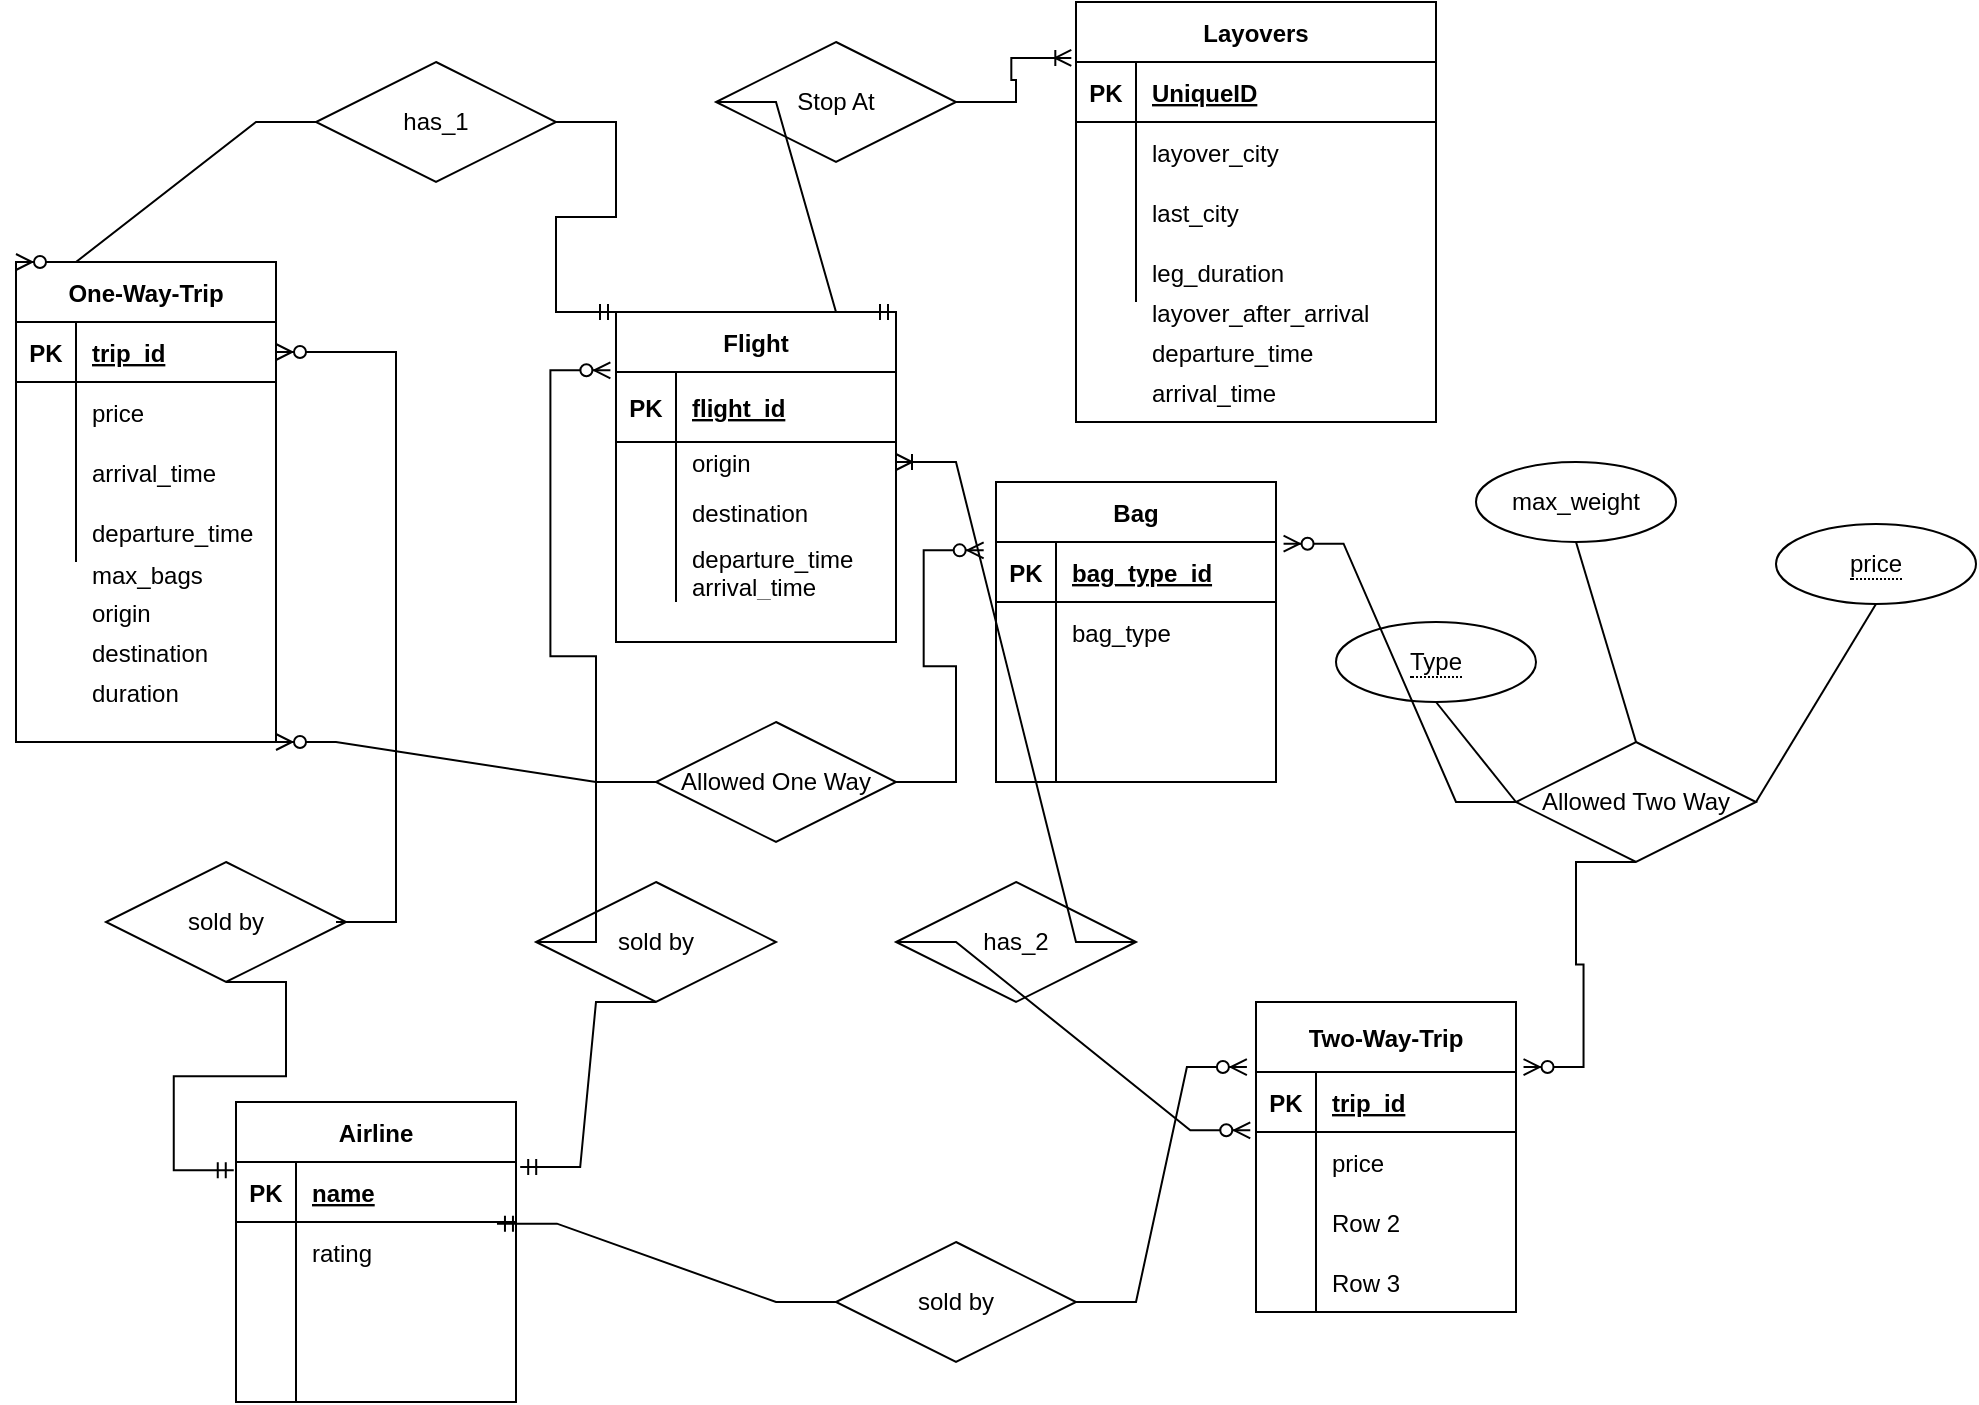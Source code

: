 <mxfile version="16.6.6" type="github">
  <diagram id="qy5tciKEq1HQb-rxq6Na" name="Page-1">
    <mxGraphModel dx="1289" dy="704" grid="1" gridSize="10" guides="1" tooltips="1" connect="1" arrows="1" fold="1" page="1" pageScale="1" pageWidth="850" pageHeight="1100" math="0" shadow="0">
      <root>
        <mxCell id="0" />
        <mxCell id="1" parent="0" />
        <mxCell id="uBBdyIt8sXIS4nIbpqv9-1" value="Flight" style="shape=table;startSize=30;container=1;collapsible=1;childLayout=tableLayout;fixedRows=1;rowLines=0;fontStyle=1;align=center;resizeLast=1;" vertex="1" parent="1">
          <mxGeometry x="340" y="265" width="140" height="165" as="geometry" />
        </mxCell>
        <mxCell id="uBBdyIt8sXIS4nIbpqv9-2" value="" style="shape=tableRow;horizontal=0;startSize=0;swimlaneHead=0;swimlaneBody=0;fillColor=none;collapsible=0;dropTarget=0;points=[[0,0.5],[1,0.5]];portConstraint=eastwest;top=0;left=0;right=0;bottom=1;" vertex="1" parent="uBBdyIt8sXIS4nIbpqv9-1">
          <mxGeometry y="30" width="140" height="35" as="geometry" />
        </mxCell>
        <mxCell id="uBBdyIt8sXIS4nIbpqv9-3" value="PK" style="shape=partialRectangle;connectable=0;fillColor=none;top=0;left=0;bottom=0;right=0;fontStyle=1;overflow=hidden;" vertex="1" parent="uBBdyIt8sXIS4nIbpqv9-2">
          <mxGeometry width="30" height="35" as="geometry">
            <mxRectangle width="30" height="35" as="alternateBounds" />
          </mxGeometry>
        </mxCell>
        <mxCell id="uBBdyIt8sXIS4nIbpqv9-4" value="flight_id" style="shape=partialRectangle;connectable=0;fillColor=none;top=0;left=0;bottom=0;right=0;align=left;spacingLeft=6;fontStyle=5;overflow=hidden;" vertex="1" parent="uBBdyIt8sXIS4nIbpqv9-2">
          <mxGeometry x="30" width="110" height="35" as="geometry">
            <mxRectangle width="110" height="35" as="alternateBounds" />
          </mxGeometry>
        </mxCell>
        <mxCell id="uBBdyIt8sXIS4nIbpqv9-5" value="" style="shape=tableRow;horizontal=0;startSize=0;swimlaneHead=0;swimlaneBody=0;fillColor=none;collapsible=0;dropTarget=0;points=[[0,0.5],[1,0.5]];portConstraint=eastwest;top=0;left=0;right=0;bottom=0;" vertex="1" parent="uBBdyIt8sXIS4nIbpqv9-1">
          <mxGeometry y="65" width="140" height="20" as="geometry" />
        </mxCell>
        <mxCell id="uBBdyIt8sXIS4nIbpqv9-6" value="" style="shape=partialRectangle;connectable=0;fillColor=none;top=0;left=0;bottom=0;right=0;editable=1;overflow=hidden;" vertex="1" parent="uBBdyIt8sXIS4nIbpqv9-5">
          <mxGeometry width="30" height="20" as="geometry">
            <mxRectangle width="30" height="20" as="alternateBounds" />
          </mxGeometry>
        </mxCell>
        <mxCell id="uBBdyIt8sXIS4nIbpqv9-7" value="origin        " style="shape=partialRectangle;connectable=0;fillColor=none;top=0;left=0;bottom=0;right=0;align=left;spacingLeft=6;overflow=hidden;" vertex="1" parent="uBBdyIt8sXIS4nIbpqv9-5">
          <mxGeometry x="30" width="110" height="20" as="geometry">
            <mxRectangle width="110" height="20" as="alternateBounds" />
          </mxGeometry>
        </mxCell>
        <mxCell id="uBBdyIt8sXIS4nIbpqv9-8" value="" style="shape=tableRow;horizontal=0;startSize=0;swimlaneHead=0;swimlaneBody=0;fillColor=none;collapsible=0;dropTarget=0;points=[[0,0.5],[1,0.5]];portConstraint=eastwest;top=0;left=0;right=0;bottom=0;" vertex="1" parent="uBBdyIt8sXIS4nIbpqv9-1">
          <mxGeometry y="85" width="140" height="30" as="geometry" />
        </mxCell>
        <mxCell id="uBBdyIt8sXIS4nIbpqv9-9" value="" style="shape=partialRectangle;connectable=0;fillColor=none;top=0;left=0;bottom=0;right=0;editable=1;overflow=hidden;" vertex="1" parent="uBBdyIt8sXIS4nIbpqv9-8">
          <mxGeometry width="30" height="30" as="geometry">
            <mxRectangle width="30" height="30" as="alternateBounds" />
          </mxGeometry>
        </mxCell>
        <mxCell id="uBBdyIt8sXIS4nIbpqv9-10" value="destination" style="shape=partialRectangle;connectable=0;fillColor=none;top=0;left=0;bottom=0;right=0;align=left;spacingLeft=6;overflow=hidden;" vertex="1" parent="uBBdyIt8sXIS4nIbpqv9-8">
          <mxGeometry x="30" width="110" height="30" as="geometry">
            <mxRectangle width="110" height="30" as="alternateBounds" />
          </mxGeometry>
        </mxCell>
        <mxCell id="uBBdyIt8sXIS4nIbpqv9-11" value="" style="shape=tableRow;horizontal=0;startSize=0;swimlaneHead=0;swimlaneBody=0;fillColor=none;collapsible=0;dropTarget=0;points=[[0,0.5],[1,0.5]];portConstraint=eastwest;top=0;left=0;right=0;bottom=0;" vertex="1" parent="uBBdyIt8sXIS4nIbpqv9-1">
          <mxGeometry y="115" width="140" height="30" as="geometry" />
        </mxCell>
        <mxCell id="uBBdyIt8sXIS4nIbpqv9-12" value="" style="shape=partialRectangle;connectable=0;fillColor=none;top=0;left=0;bottom=0;right=0;editable=1;overflow=hidden;" vertex="1" parent="uBBdyIt8sXIS4nIbpqv9-11">
          <mxGeometry width="30" height="30" as="geometry">
            <mxRectangle width="30" height="30" as="alternateBounds" />
          </mxGeometry>
        </mxCell>
        <mxCell id="uBBdyIt8sXIS4nIbpqv9-13" value="departure_time&#xa;arrival_time" style="shape=partialRectangle;connectable=0;fillColor=none;top=0;left=0;bottom=0;right=0;align=left;spacingLeft=6;overflow=hidden;" vertex="1" parent="uBBdyIt8sXIS4nIbpqv9-11">
          <mxGeometry x="30" width="110" height="30" as="geometry">
            <mxRectangle width="110" height="30" as="alternateBounds" />
          </mxGeometry>
        </mxCell>
        <mxCell id="uBBdyIt8sXIS4nIbpqv9-17" value="One-Way-Trip" style="shape=table;startSize=30;container=1;collapsible=1;childLayout=tableLayout;fixedRows=1;rowLines=0;fontStyle=1;align=center;resizeLast=1;" vertex="1" parent="1">
          <mxGeometry x="40" y="240" width="130" height="240" as="geometry" />
        </mxCell>
        <mxCell id="uBBdyIt8sXIS4nIbpqv9-18" value="" style="shape=tableRow;horizontal=0;startSize=0;swimlaneHead=0;swimlaneBody=0;fillColor=none;collapsible=0;dropTarget=0;points=[[0,0.5],[1,0.5]];portConstraint=eastwest;top=0;left=0;right=0;bottom=1;" vertex="1" parent="uBBdyIt8sXIS4nIbpqv9-17">
          <mxGeometry y="30" width="130" height="30" as="geometry" />
        </mxCell>
        <mxCell id="uBBdyIt8sXIS4nIbpqv9-19" value="PK" style="shape=partialRectangle;connectable=0;fillColor=none;top=0;left=0;bottom=0;right=0;fontStyle=1;overflow=hidden;" vertex="1" parent="uBBdyIt8sXIS4nIbpqv9-18">
          <mxGeometry width="30" height="30" as="geometry">
            <mxRectangle width="30" height="30" as="alternateBounds" />
          </mxGeometry>
        </mxCell>
        <mxCell id="uBBdyIt8sXIS4nIbpqv9-20" value="trip_id" style="shape=partialRectangle;connectable=0;fillColor=none;top=0;left=0;bottom=0;right=0;align=left;spacingLeft=6;fontStyle=5;overflow=hidden;" vertex="1" parent="uBBdyIt8sXIS4nIbpqv9-18">
          <mxGeometry x="30" width="100" height="30" as="geometry">
            <mxRectangle width="100" height="30" as="alternateBounds" />
          </mxGeometry>
        </mxCell>
        <mxCell id="uBBdyIt8sXIS4nIbpqv9-21" value="" style="shape=tableRow;horizontal=0;startSize=0;swimlaneHead=0;swimlaneBody=0;fillColor=none;collapsible=0;dropTarget=0;points=[[0,0.5],[1,0.5]];portConstraint=eastwest;top=0;left=0;right=0;bottom=0;" vertex="1" parent="uBBdyIt8sXIS4nIbpqv9-17">
          <mxGeometry y="60" width="130" height="30" as="geometry" />
        </mxCell>
        <mxCell id="uBBdyIt8sXIS4nIbpqv9-22" value="" style="shape=partialRectangle;connectable=0;fillColor=none;top=0;left=0;bottom=0;right=0;editable=1;overflow=hidden;" vertex="1" parent="uBBdyIt8sXIS4nIbpqv9-21">
          <mxGeometry width="30" height="30" as="geometry">
            <mxRectangle width="30" height="30" as="alternateBounds" />
          </mxGeometry>
        </mxCell>
        <mxCell id="uBBdyIt8sXIS4nIbpqv9-23" value="price    " style="shape=partialRectangle;connectable=0;fillColor=none;top=0;left=0;bottom=0;right=0;align=left;spacingLeft=6;overflow=hidden;" vertex="1" parent="uBBdyIt8sXIS4nIbpqv9-21">
          <mxGeometry x="30" width="100" height="30" as="geometry">
            <mxRectangle width="100" height="30" as="alternateBounds" />
          </mxGeometry>
        </mxCell>
        <mxCell id="uBBdyIt8sXIS4nIbpqv9-24" value="" style="shape=tableRow;horizontal=0;startSize=0;swimlaneHead=0;swimlaneBody=0;fillColor=none;collapsible=0;dropTarget=0;points=[[0,0.5],[1,0.5]];portConstraint=eastwest;top=0;left=0;right=0;bottom=0;" vertex="1" parent="uBBdyIt8sXIS4nIbpqv9-17">
          <mxGeometry y="90" width="130" height="30" as="geometry" />
        </mxCell>
        <mxCell id="uBBdyIt8sXIS4nIbpqv9-25" value="" style="shape=partialRectangle;connectable=0;fillColor=none;top=0;left=0;bottom=0;right=0;editable=1;overflow=hidden;" vertex="1" parent="uBBdyIt8sXIS4nIbpqv9-24">
          <mxGeometry width="30" height="30" as="geometry">
            <mxRectangle width="30" height="30" as="alternateBounds" />
          </mxGeometry>
        </mxCell>
        <mxCell id="uBBdyIt8sXIS4nIbpqv9-26" value="arrival_time" style="shape=partialRectangle;connectable=0;fillColor=none;top=0;left=0;bottom=0;right=0;align=left;spacingLeft=6;overflow=hidden;" vertex="1" parent="uBBdyIt8sXIS4nIbpqv9-24">
          <mxGeometry x="30" width="100" height="30" as="geometry">
            <mxRectangle width="100" height="30" as="alternateBounds" />
          </mxGeometry>
        </mxCell>
        <mxCell id="uBBdyIt8sXIS4nIbpqv9-27" value="" style="shape=tableRow;horizontal=0;startSize=0;swimlaneHead=0;swimlaneBody=0;fillColor=none;collapsible=0;dropTarget=0;points=[[0,0.5],[1,0.5]];portConstraint=eastwest;top=0;left=0;right=0;bottom=0;" vertex="1" parent="uBBdyIt8sXIS4nIbpqv9-17">
          <mxGeometry y="120" width="130" height="30" as="geometry" />
        </mxCell>
        <mxCell id="uBBdyIt8sXIS4nIbpqv9-28" value="" style="shape=partialRectangle;connectable=0;fillColor=none;top=0;left=0;bottom=0;right=0;editable=1;overflow=hidden;" vertex="1" parent="uBBdyIt8sXIS4nIbpqv9-27">
          <mxGeometry width="30" height="30" as="geometry">
            <mxRectangle width="30" height="30" as="alternateBounds" />
          </mxGeometry>
        </mxCell>
        <mxCell id="uBBdyIt8sXIS4nIbpqv9-29" value="departure_time" style="shape=partialRectangle;connectable=0;fillColor=none;top=0;left=0;bottom=0;right=0;align=left;spacingLeft=6;overflow=hidden;" vertex="1" parent="uBBdyIt8sXIS4nIbpqv9-27">
          <mxGeometry x="30" width="100" height="30" as="geometry">
            <mxRectangle width="100" height="30" as="alternateBounds" />
          </mxGeometry>
        </mxCell>
        <mxCell id="uBBdyIt8sXIS4nIbpqv9-30" value="Two-Way-Trip" style="shape=table;startSize=35;container=1;collapsible=1;childLayout=tableLayout;fixedRows=1;rowLines=0;fontStyle=1;align=center;resizeLast=1;" vertex="1" parent="1">
          <mxGeometry x="660" y="610" width="130" height="155" as="geometry" />
        </mxCell>
        <mxCell id="uBBdyIt8sXIS4nIbpqv9-31" value="" style="shape=tableRow;horizontal=0;startSize=0;swimlaneHead=0;swimlaneBody=0;fillColor=none;collapsible=0;dropTarget=0;points=[[0,0.5],[1,0.5]];portConstraint=eastwest;top=0;left=0;right=0;bottom=1;" vertex="1" parent="uBBdyIt8sXIS4nIbpqv9-30">
          <mxGeometry y="35" width="130" height="30" as="geometry" />
        </mxCell>
        <mxCell id="uBBdyIt8sXIS4nIbpqv9-32" value="PK" style="shape=partialRectangle;connectable=0;fillColor=none;top=0;left=0;bottom=0;right=0;fontStyle=1;overflow=hidden;" vertex="1" parent="uBBdyIt8sXIS4nIbpqv9-31">
          <mxGeometry width="30" height="30" as="geometry">
            <mxRectangle width="30" height="30" as="alternateBounds" />
          </mxGeometry>
        </mxCell>
        <mxCell id="uBBdyIt8sXIS4nIbpqv9-33" value="trip_id" style="shape=partialRectangle;connectable=0;fillColor=none;top=0;left=0;bottom=0;right=0;align=left;spacingLeft=6;fontStyle=5;overflow=hidden;" vertex="1" parent="uBBdyIt8sXIS4nIbpqv9-31">
          <mxGeometry x="30" width="100" height="30" as="geometry">
            <mxRectangle width="100" height="30" as="alternateBounds" />
          </mxGeometry>
        </mxCell>
        <mxCell id="uBBdyIt8sXIS4nIbpqv9-34" value="" style="shape=tableRow;horizontal=0;startSize=0;swimlaneHead=0;swimlaneBody=0;fillColor=none;collapsible=0;dropTarget=0;points=[[0,0.5],[1,0.5]];portConstraint=eastwest;top=0;left=0;right=0;bottom=0;" vertex="1" parent="uBBdyIt8sXIS4nIbpqv9-30">
          <mxGeometry y="65" width="130" height="30" as="geometry" />
        </mxCell>
        <mxCell id="uBBdyIt8sXIS4nIbpqv9-35" value="" style="shape=partialRectangle;connectable=0;fillColor=none;top=0;left=0;bottom=0;right=0;editable=1;overflow=hidden;" vertex="1" parent="uBBdyIt8sXIS4nIbpqv9-34">
          <mxGeometry width="30" height="30" as="geometry">
            <mxRectangle width="30" height="30" as="alternateBounds" />
          </mxGeometry>
        </mxCell>
        <mxCell id="uBBdyIt8sXIS4nIbpqv9-36" value="price" style="shape=partialRectangle;connectable=0;fillColor=none;top=0;left=0;bottom=0;right=0;align=left;spacingLeft=6;overflow=hidden;" vertex="1" parent="uBBdyIt8sXIS4nIbpqv9-34">
          <mxGeometry x="30" width="100" height="30" as="geometry">
            <mxRectangle width="100" height="30" as="alternateBounds" />
          </mxGeometry>
        </mxCell>
        <mxCell id="uBBdyIt8sXIS4nIbpqv9-37" value="" style="shape=tableRow;horizontal=0;startSize=0;swimlaneHead=0;swimlaneBody=0;fillColor=none;collapsible=0;dropTarget=0;points=[[0,0.5],[1,0.5]];portConstraint=eastwest;top=0;left=0;right=0;bottom=0;" vertex="1" parent="uBBdyIt8sXIS4nIbpqv9-30">
          <mxGeometry y="95" width="130" height="30" as="geometry" />
        </mxCell>
        <mxCell id="uBBdyIt8sXIS4nIbpqv9-38" value="" style="shape=partialRectangle;connectable=0;fillColor=none;top=0;left=0;bottom=0;right=0;editable=1;overflow=hidden;" vertex="1" parent="uBBdyIt8sXIS4nIbpqv9-37">
          <mxGeometry width="30" height="30" as="geometry">
            <mxRectangle width="30" height="30" as="alternateBounds" />
          </mxGeometry>
        </mxCell>
        <mxCell id="uBBdyIt8sXIS4nIbpqv9-39" value="Row 2" style="shape=partialRectangle;connectable=0;fillColor=none;top=0;left=0;bottom=0;right=0;align=left;spacingLeft=6;overflow=hidden;" vertex="1" parent="uBBdyIt8sXIS4nIbpqv9-37">
          <mxGeometry x="30" width="100" height="30" as="geometry">
            <mxRectangle width="100" height="30" as="alternateBounds" />
          </mxGeometry>
        </mxCell>
        <mxCell id="uBBdyIt8sXIS4nIbpqv9-40" value="" style="shape=tableRow;horizontal=0;startSize=0;swimlaneHead=0;swimlaneBody=0;fillColor=none;collapsible=0;dropTarget=0;points=[[0,0.5],[1,0.5]];portConstraint=eastwest;top=0;left=0;right=0;bottom=0;" vertex="1" parent="uBBdyIt8sXIS4nIbpqv9-30">
          <mxGeometry y="125" width="130" height="30" as="geometry" />
        </mxCell>
        <mxCell id="uBBdyIt8sXIS4nIbpqv9-41" value="" style="shape=partialRectangle;connectable=0;fillColor=none;top=0;left=0;bottom=0;right=0;editable=1;overflow=hidden;" vertex="1" parent="uBBdyIt8sXIS4nIbpqv9-40">
          <mxGeometry width="30" height="30" as="geometry">
            <mxRectangle width="30" height="30" as="alternateBounds" />
          </mxGeometry>
        </mxCell>
        <mxCell id="uBBdyIt8sXIS4nIbpqv9-42" value="Row 3" style="shape=partialRectangle;connectable=0;fillColor=none;top=0;left=0;bottom=0;right=0;align=left;spacingLeft=6;overflow=hidden;" vertex="1" parent="uBBdyIt8sXIS4nIbpqv9-40">
          <mxGeometry x="30" width="100" height="30" as="geometry">
            <mxRectangle width="100" height="30" as="alternateBounds" />
          </mxGeometry>
        </mxCell>
        <mxCell id="uBBdyIt8sXIS4nIbpqv9-46" value="max_bags" style="shape=partialRectangle;connectable=0;fillColor=none;top=0;left=0;bottom=0;right=0;align=left;spacingLeft=6;overflow=hidden;" vertex="1" parent="1">
          <mxGeometry x="70" y="381" width="150" height="30" as="geometry">
            <mxRectangle width="150" height="30" as="alternateBounds" />
          </mxGeometry>
        </mxCell>
        <mxCell id="uBBdyIt8sXIS4nIbpqv9-47" value="origin    " style="shape=partialRectangle;connectable=0;fillColor=none;top=0;left=0;bottom=0;right=0;align=left;spacingLeft=6;overflow=hidden;" vertex="1" parent="1">
          <mxGeometry x="70" y="400" width="150" height="30" as="geometry">
            <mxRectangle width="150" height="30" as="alternateBounds" />
          </mxGeometry>
        </mxCell>
        <mxCell id="uBBdyIt8sXIS4nIbpqv9-48" value="destination" style="shape=partialRectangle;connectable=0;fillColor=none;top=0;left=0;bottom=0;right=0;align=left;spacingLeft=6;overflow=hidden;" vertex="1" parent="1">
          <mxGeometry x="70" y="420" width="150" height="30" as="geometry">
            <mxRectangle width="150" height="30" as="alternateBounds" />
          </mxGeometry>
        </mxCell>
        <mxCell id="uBBdyIt8sXIS4nIbpqv9-49" value="duration" style="shape=partialRectangle;connectable=0;fillColor=none;top=0;left=0;bottom=0;right=0;align=left;spacingLeft=6;overflow=hidden;" vertex="1" parent="1">
          <mxGeometry x="70" y="440" width="150" height="30" as="geometry">
            <mxRectangle width="150" height="30" as="alternateBounds" />
          </mxGeometry>
        </mxCell>
        <mxCell id="uBBdyIt8sXIS4nIbpqv9-50" value="Airline" style="shape=table;startSize=30;container=1;collapsible=1;childLayout=tableLayout;fixedRows=1;rowLines=0;fontStyle=1;align=center;resizeLast=1;" vertex="1" parent="1">
          <mxGeometry x="150" y="660" width="140" height="150" as="geometry" />
        </mxCell>
        <mxCell id="uBBdyIt8sXIS4nIbpqv9-51" value="" style="shape=tableRow;horizontal=0;startSize=0;swimlaneHead=0;swimlaneBody=0;fillColor=none;collapsible=0;dropTarget=0;points=[[0,0.5],[1,0.5]];portConstraint=eastwest;top=0;left=0;right=0;bottom=1;" vertex="1" parent="uBBdyIt8sXIS4nIbpqv9-50">
          <mxGeometry y="30" width="140" height="30" as="geometry" />
        </mxCell>
        <mxCell id="uBBdyIt8sXIS4nIbpqv9-52" value="PK" style="shape=partialRectangle;connectable=0;fillColor=none;top=0;left=0;bottom=0;right=0;fontStyle=1;overflow=hidden;" vertex="1" parent="uBBdyIt8sXIS4nIbpqv9-51">
          <mxGeometry width="30" height="30" as="geometry">
            <mxRectangle width="30" height="30" as="alternateBounds" />
          </mxGeometry>
        </mxCell>
        <mxCell id="uBBdyIt8sXIS4nIbpqv9-53" value="name" style="shape=partialRectangle;connectable=0;fillColor=none;top=0;left=0;bottom=0;right=0;align=left;spacingLeft=6;fontStyle=5;overflow=hidden;" vertex="1" parent="uBBdyIt8sXIS4nIbpqv9-51">
          <mxGeometry x="30" width="110" height="30" as="geometry">
            <mxRectangle width="110" height="30" as="alternateBounds" />
          </mxGeometry>
        </mxCell>
        <mxCell id="uBBdyIt8sXIS4nIbpqv9-54" value="" style="shape=tableRow;horizontal=0;startSize=0;swimlaneHead=0;swimlaneBody=0;fillColor=none;collapsible=0;dropTarget=0;points=[[0,0.5],[1,0.5]];portConstraint=eastwest;top=0;left=0;right=0;bottom=0;" vertex="1" parent="uBBdyIt8sXIS4nIbpqv9-50">
          <mxGeometry y="60" width="140" height="30" as="geometry" />
        </mxCell>
        <mxCell id="uBBdyIt8sXIS4nIbpqv9-55" value="" style="shape=partialRectangle;connectable=0;fillColor=none;top=0;left=0;bottom=0;right=0;editable=1;overflow=hidden;" vertex="1" parent="uBBdyIt8sXIS4nIbpqv9-54">
          <mxGeometry width="30" height="30" as="geometry">
            <mxRectangle width="30" height="30" as="alternateBounds" />
          </mxGeometry>
        </mxCell>
        <mxCell id="uBBdyIt8sXIS4nIbpqv9-56" value="rating" style="shape=partialRectangle;connectable=0;fillColor=none;top=0;left=0;bottom=0;right=0;align=left;spacingLeft=6;overflow=hidden;" vertex="1" parent="uBBdyIt8sXIS4nIbpqv9-54">
          <mxGeometry x="30" width="110" height="30" as="geometry">
            <mxRectangle width="110" height="30" as="alternateBounds" />
          </mxGeometry>
        </mxCell>
        <mxCell id="uBBdyIt8sXIS4nIbpqv9-57" value="" style="shape=tableRow;horizontal=0;startSize=0;swimlaneHead=0;swimlaneBody=0;fillColor=none;collapsible=0;dropTarget=0;points=[[0,0.5],[1,0.5]];portConstraint=eastwest;top=0;left=0;right=0;bottom=0;" vertex="1" parent="uBBdyIt8sXIS4nIbpqv9-50">
          <mxGeometry y="90" width="140" height="30" as="geometry" />
        </mxCell>
        <mxCell id="uBBdyIt8sXIS4nIbpqv9-58" value="" style="shape=partialRectangle;connectable=0;fillColor=none;top=0;left=0;bottom=0;right=0;editable=1;overflow=hidden;" vertex="1" parent="uBBdyIt8sXIS4nIbpqv9-57">
          <mxGeometry width="30" height="30" as="geometry">
            <mxRectangle width="30" height="30" as="alternateBounds" />
          </mxGeometry>
        </mxCell>
        <mxCell id="uBBdyIt8sXIS4nIbpqv9-59" value="" style="shape=partialRectangle;connectable=0;fillColor=none;top=0;left=0;bottom=0;right=0;align=left;spacingLeft=6;overflow=hidden;" vertex="1" parent="uBBdyIt8sXIS4nIbpqv9-57">
          <mxGeometry x="30" width="110" height="30" as="geometry">
            <mxRectangle width="110" height="30" as="alternateBounds" />
          </mxGeometry>
        </mxCell>
        <mxCell id="uBBdyIt8sXIS4nIbpqv9-60" value="" style="shape=tableRow;horizontal=0;startSize=0;swimlaneHead=0;swimlaneBody=0;fillColor=none;collapsible=0;dropTarget=0;points=[[0,0.5],[1,0.5]];portConstraint=eastwest;top=0;left=0;right=0;bottom=0;" vertex="1" parent="uBBdyIt8sXIS4nIbpqv9-50">
          <mxGeometry y="120" width="140" height="30" as="geometry" />
        </mxCell>
        <mxCell id="uBBdyIt8sXIS4nIbpqv9-61" value="" style="shape=partialRectangle;connectable=0;fillColor=none;top=0;left=0;bottom=0;right=0;editable=1;overflow=hidden;" vertex="1" parent="uBBdyIt8sXIS4nIbpqv9-60">
          <mxGeometry width="30" height="30" as="geometry">
            <mxRectangle width="30" height="30" as="alternateBounds" />
          </mxGeometry>
        </mxCell>
        <mxCell id="uBBdyIt8sXIS4nIbpqv9-62" value="" style="shape=partialRectangle;connectable=0;fillColor=none;top=0;left=0;bottom=0;right=0;align=left;spacingLeft=6;overflow=hidden;" vertex="1" parent="uBBdyIt8sXIS4nIbpqv9-60">
          <mxGeometry x="30" width="110" height="30" as="geometry">
            <mxRectangle width="110" height="30" as="alternateBounds" />
          </mxGeometry>
        </mxCell>
        <mxCell id="uBBdyIt8sXIS4nIbpqv9-63" value="Bag" style="shape=table;startSize=30;container=1;collapsible=1;childLayout=tableLayout;fixedRows=1;rowLines=0;fontStyle=1;align=center;resizeLast=1;" vertex="1" parent="1">
          <mxGeometry x="530" y="350" width="140" height="150" as="geometry" />
        </mxCell>
        <mxCell id="uBBdyIt8sXIS4nIbpqv9-64" value="" style="shape=tableRow;horizontal=0;startSize=0;swimlaneHead=0;swimlaneBody=0;fillColor=none;collapsible=0;dropTarget=0;points=[[0,0.5],[1,0.5]];portConstraint=eastwest;top=0;left=0;right=0;bottom=1;" vertex="1" parent="uBBdyIt8sXIS4nIbpqv9-63">
          <mxGeometry y="30" width="140" height="30" as="geometry" />
        </mxCell>
        <mxCell id="uBBdyIt8sXIS4nIbpqv9-65" value="PK" style="shape=partialRectangle;connectable=0;fillColor=none;top=0;left=0;bottom=0;right=0;fontStyle=1;overflow=hidden;" vertex="1" parent="uBBdyIt8sXIS4nIbpqv9-64">
          <mxGeometry width="30" height="30" as="geometry">
            <mxRectangle width="30" height="30" as="alternateBounds" />
          </mxGeometry>
        </mxCell>
        <mxCell id="uBBdyIt8sXIS4nIbpqv9-66" value="bag_type_id" style="shape=partialRectangle;connectable=0;fillColor=none;top=0;left=0;bottom=0;right=0;align=left;spacingLeft=6;fontStyle=5;overflow=hidden;" vertex="1" parent="uBBdyIt8sXIS4nIbpqv9-64">
          <mxGeometry x="30" width="110" height="30" as="geometry">
            <mxRectangle width="110" height="30" as="alternateBounds" />
          </mxGeometry>
        </mxCell>
        <mxCell id="uBBdyIt8sXIS4nIbpqv9-67" value="" style="shape=tableRow;horizontal=0;startSize=0;swimlaneHead=0;swimlaneBody=0;fillColor=none;collapsible=0;dropTarget=0;points=[[0,0.5],[1,0.5]];portConstraint=eastwest;top=0;left=0;right=0;bottom=0;" vertex="1" parent="uBBdyIt8sXIS4nIbpqv9-63">
          <mxGeometry y="60" width="140" height="30" as="geometry" />
        </mxCell>
        <mxCell id="uBBdyIt8sXIS4nIbpqv9-68" value="" style="shape=partialRectangle;connectable=0;fillColor=none;top=0;left=0;bottom=0;right=0;editable=1;overflow=hidden;" vertex="1" parent="uBBdyIt8sXIS4nIbpqv9-67">
          <mxGeometry width="30" height="30" as="geometry">
            <mxRectangle width="30" height="30" as="alternateBounds" />
          </mxGeometry>
        </mxCell>
        <mxCell id="uBBdyIt8sXIS4nIbpqv9-69" value="bag_type" style="shape=partialRectangle;connectable=0;fillColor=none;top=0;left=0;bottom=0;right=0;align=left;spacingLeft=6;overflow=hidden;" vertex="1" parent="uBBdyIt8sXIS4nIbpqv9-67">
          <mxGeometry x="30" width="110" height="30" as="geometry">
            <mxRectangle width="110" height="30" as="alternateBounds" />
          </mxGeometry>
        </mxCell>
        <mxCell id="uBBdyIt8sXIS4nIbpqv9-70" value="" style="shape=tableRow;horizontal=0;startSize=0;swimlaneHead=0;swimlaneBody=0;fillColor=none;collapsible=0;dropTarget=0;points=[[0,0.5],[1,0.5]];portConstraint=eastwest;top=0;left=0;right=0;bottom=0;" vertex="1" parent="uBBdyIt8sXIS4nIbpqv9-63">
          <mxGeometry y="90" width="140" height="30" as="geometry" />
        </mxCell>
        <mxCell id="uBBdyIt8sXIS4nIbpqv9-71" value="" style="shape=partialRectangle;connectable=0;fillColor=none;top=0;left=0;bottom=0;right=0;editable=1;overflow=hidden;" vertex="1" parent="uBBdyIt8sXIS4nIbpqv9-70">
          <mxGeometry width="30" height="30" as="geometry">
            <mxRectangle width="30" height="30" as="alternateBounds" />
          </mxGeometry>
        </mxCell>
        <mxCell id="uBBdyIt8sXIS4nIbpqv9-72" value="" style="shape=partialRectangle;connectable=0;fillColor=none;top=0;left=0;bottom=0;right=0;align=left;spacingLeft=6;overflow=hidden;" vertex="1" parent="uBBdyIt8sXIS4nIbpqv9-70">
          <mxGeometry x="30" width="110" height="30" as="geometry">
            <mxRectangle width="110" height="30" as="alternateBounds" />
          </mxGeometry>
        </mxCell>
        <mxCell id="uBBdyIt8sXIS4nIbpqv9-73" value="" style="shape=tableRow;horizontal=0;startSize=0;swimlaneHead=0;swimlaneBody=0;fillColor=none;collapsible=0;dropTarget=0;points=[[0,0.5],[1,0.5]];portConstraint=eastwest;top=0;left=0;right=0;bottom=0;" vertex="1" parent="uBBdyIt8sXIS4nIbpqv9-63">
          <mxGeometry y="120" width="140" height="30" as="geometry" />
        </mxCell>
        <mxCell id="uBBdyIt8sXIS4nIbpqv9-74" value="" style="shape=partialRectangle;connectable=0;fillColor=none;top=0;left=0;bottom=0;right=0;editable=1;overflow=hidden;" vertex="1" parent="uBBdyIt8sXIS4nIbpqv9-73">
          <mxGeometry width="30" height="30" as="geometry">
            <mxRectangle width="30" height="30" as="alternateBounds" />
          </mxGeometry>
        </mxCell>
        <mxCell id="uBBdyIt8sXIS4nIbpqv9-75" value="" style="shape=partialRectangle;connectable=0;fillColor=none;top=0;left=0;bottom=0;right=0;align=left;spacingLeft=6;overflow=hidden;" vertex="1" parent="uBBdyIt8sXIS4nIbpqv9-73">
          <mxGeometry x="30" width="110" height="30" as="geometry">
            <mxRectangle width="110" height="30" as="alternateBounds" />
          </mxGeometry>
        </mxCell>
        <mxCell id="uBBdyIt8sXIS4nIbpqv9-76" value="sold by" style="shape=rhombus;perimeter=rhombusPerimeter;whiteSpace=wrap;html=1;align=center;" vertex="1" parent="1">
          <mxGeometry x="300" y="550" width="120" height="60" as="geometry" />
        </mxCell>
        <mxCell id="uBBdyIt8sXIS4nIbpqv9-77" value="sold by" style="shape=rhombus;perimeter=rhombusPerimeter;whiteSpace=wrap;html=1;align=center;" vertex="1" parent="1">
          <mxGeometry x="85" y="540" width="120" height="60" as="geometry" />
        </mxCell>
        <mxCell id="uBBdyIt8sXIS4nIbpqv9-78" value="" style="edgeStyle=entityRelationEdgeStyle;fontSize=12;html=1;endArrow=ERmandOne;rounded=0;entryX=-0.008;entryY=0.139;entryDx=0;entryDy=0;entryPerimeter=0;exitX=0.5;exitY=1;exitDx=0;exitDy=0;" edge="1" parent="1" source="uBBdyIt8sXIS4nIbpqv9-77" target="uBBdyIt8sXIS4nIbpqv9-51">
          <mxGeometry width="100" height="100" relative="1" as="geometry">
            <mxPoint x="40" y="720" as="sourcePoint" />
            <mxPoint x="140" y="620" as="targetPoint" />
          </mxGeometry>
        </mxCell>
        <mxCell id="uBBdyIt8sXIS4nIbpqv9-79" value="" style="edgeStyle=entityRelationEdgeStyle;fontSize=12;html=1;endArrow=ERzeroToMany;endFill=1;rounded=0;" edge="1" parent="1" target="uBBdyIt8sXIS4nIbpqv9-18">
          <mxGeometry width="100" height="100" relative="1" as="geometry">
            <mxPoint x="200" y="570" as="sourcePoint" />
            <mxPoint x="590" y="450" as="targetPoint" />
          </mxGeometry>
        </mxCell>
        <mxCell id="uBBdyIt8sXIS4nIbpqv9-80" value="" style="edgeStyle=entityRelationEdgeStyle;fontSize=12;html=1;endArrow=ERmandOne;rounded=0;exitX=0.5;exitY=1;exitDx=0;exitDy=0;entryX=1.015;entryY=0.083;entryDx=0;entryDy=0;entryPerimeter=0;" edge="1" parent="1" source="uBBdyIt8sXIS4nIbpqv9-76" target="uBBdyIt8sXIS4nIbpqv9-51">
          <mxGeometry width="100" height="100" relative="1" as="geometry">
            <mxPoint x="490" y="550" as="sourcePoint" />
            <mxPoint x="590" y="450" as="targetPoint" />
          </mxGeometry>
        </mxCell>
        <mxCell id="uBBdyIt8sXIS4nIbpqv9-81" value="" style="edgeStyle=entityRelationEdgeStyle;fontSize=12;html=1;endArrow=ERzeroToMany;endFill=1;rounded=0;entryX=-0.02;entryY=-0.024;entryDx=0;entryDy=0;entryPerimeter=0;exitX=0;exitY=0.5;exitDx=0;exitDy=0;" edge="1" parent="1" source="uBBdyIt8sXIS4nIbpqv9-76" target="uBBdyIt8sXIS4nIbpqv9-2">
          <mxGeometry width="100" height="100" relative="1" as="geometry">
            <mxPoint x="290" y="560" as="sourcePoint" />
            <mxPoint x="590" y="450" as="targetPoint" />
          </mxGeometry>
        </mxCell>
        <mxCell id="uBBdyIt8sXIS4nIbpqv9-82" value="sold by" style="shape=rhombus;perimeter=rhombusPerimeter;whiteSpace=wrap;html=1;align=center;" vertex="1" parent="1">
          <mxGeometry x="450" y="730" width="120" height="60" as="geometry" />
        </mxCell>
        <mxCell id="uBBdyIt8sXIS4nIbpqv9-83" value="" style="edgeStyle=entityRelationEdgeStyle;fontSize=12;html=1;endArrow=ERzeroToMany;endFill=1;rounded=0;entryX=-0.035;entryY=-0.083;entryDx=0;entryDy=0;entryPerimeter=0;exitX=1;exitY=0.5;exitDx=0;exitDy=0;" edge="1" parent="1" source="uBBdyIt8sXIS4nIbpqv9-82" target="uBBdyIt8sXIS4nIbpqv9-31">
          <mxGeometry width="100" height="100" relative="1" as="geometry">
            <mxPoint x="490" y="550" as="sourcePoint" />
            <mxPoint x="590" y="450" as="targetPoint" />
          </mxGeometry>
        </mxCell>
        <mxCell id="uBBdyIt8sXIS4nIbpqv9-84" value="" style="edgeStyle=entityRelationEdgeStyle;fontSize=12;html=1;endArrow=ERmandOne;rounded=0;exitX=0;exitY=0.5;exitDx=0;exitDy=0;entryX=0.932;entryY=0.028;entryDx=0;entryDy=0;entryPerimeter=0;" edge="1" parent="1" source="uBBdyIt8sXIS4nIbpqv9-82" target="uBBdyIt8sXIS4nIbpqv9-54">
          <mxGeometry width="100" height="100" relative="1" as="geometry">
            <mxPoint x="490" y="550" as="sourcePoint" />
            <mxPoint x="590" y="450" as="targetPoint" />
          </mxGeometry>
        </mxCell>
        <mxCell id="uBBdyIt8sXIS4nIbpqv9-85" value="Allowed Two Way" style="shape=rhombus;perimeter=rhombusPerimeter;whiteSpace=wrap;html=1;align=center;" vertex="1" parent="1">
          <mxGeometry x="790" y="480" width="120" height="60" as="geometry" />
        </mxCell>
        <mxCell id="uBBdyIt8sXIS4nIbpqv9-86" value="Allowed One Way" style="shape=rhombus;perimeter=rhombusPerimeter;whiteSpace=wrap;html=1;align=center;" vertex="1" parent="1">
          <mxGeometry x="360" y="470" width="120" height="60" as="geometry" />
        </mxCell>
        <mxCell id="uBBdyIt8sXIS4nIbpqv9-87" value="max_weight" style="ellipse;whiteSpace=wrap;html=1;align=center;" vertex="1" parent="1">
          <mxGeometry x="770" y="340" width="100" height="40" as="geometry" />
        </mxCell>
        <mxCell id="uBBdyIt8sXIS4nIbpqv9-88" value="&lt;span style=&quot;border-bottom: 1px dotted&quot;&gt;price&lt;br&gt;&lt;/span&gt;" style="ellipse;whiteSpace=wrap;html=1;align=center;" vertex="1" parent="1">
          <mxGeometry x="920" y="371" width="100" height="40" as="geometry" />
        </mxCell>
        <mxCell id="uBBdyIt8sXIS4nIbpqv9-89" value="&lt;span style=&quot;border-bottom: 1px dotted&quot;&gt;Type&lt;br&gt;&lt;/span&gt;" style="ellipse;whiteSpace=wrap;html=1;align=center;" vertex="1" parent="1">
          <mxGeometry x="700" y="420" width="100" height="40" as="geometry" />
        </mxCell>
        <mxCell id="uBBdyIt8sXIS4nIbpqv9-90" value="" style="endArrow=none;html=1;rounded=0;entryX=0.5;entryY=1;entryDx=0;entryDy=0;exitX=0;exitY=0.5;exitDx=0;exitDy=0;" edge="1" parent="1" source="uBBdyIt8sXIS4nIbpqv9-85" target="uBBdyIt8sXIS4nIbpqv9-89">
          <mxGeometry width="50" height="50" relative="1" as="geometry">
            <mxPoint x="510" y="530" as="sourcePoint" />
            <mxPoint x="560" y="480" as="targetPoint" />
          </mxGeometry>
        </mxCell>
        <mxCell id="uBBdyIt8sXIS4nIbpqv9-91" value="" style="endArrow=none;html=1;rounded=0;exitX=0.5;exitY=0;exitDx=0;exitDy=0;entryX=0.5;entryY=1;entryDx=0;entryDy=0;" edge="1" parent="1" source="uBBdyIt8sXIS4nIbpqv9-85" target="uBBdyIt8sXIS4nIbpqv9-87">
          <mxGeometry width="50" height="50" relative="1" as="geometry">
            <mxPoint x="840" y="500" as="sourcePoint" />
            <mxPoint x="830" y="390" as="targetPoint" />
          </mxGeometry>
        </mxCell>
        <mxCell id="uBBdyIt8sXIS4nIbpqv9-92" value="" style="endArrow=none;html=1;rounded=0;entryX=0.5;entryY=1;entryDx=0;entryDy=0;exitX=1;exitY=0.5;exitDx=0;exitDy=0;" edge="1" parent="1" source="uBBdyIt8sXIS4nIbpqv9-85" target="uBBdyIt8sXIS4nIbpqv9-88">
          <mxGeometry width="50" height="50" relative="1" as="geometry">
            <mxPoint x="920" y="500" as="sourcePoint" />
            <mxPoint x="830" y="390" as="targetPoint" />
          </mxGeometry>
        </mxCell>
        <mxCell id="uBBdyIt8sXIS4nIbpqv9-93" value="" style="edgeStyle=entityRelationEdgeStyle;fontSize=12;html=1;endArrow=ERzeroToMany;endFill=1;rounded=0;entryX=1.027;entryY=0.028;entryDx=0;entryDy=0;entryPerimeter=0;exitX=0;exitY=0.5;exitDx=0;exitDy=0;" edge="1" parent="1" source="uBBdyIt8sXIS4nIbpqv9-85" target="uBBdyIt8sXIS4nIbpqv9-64">
          <mxGeometry width="100" height="100" relative="1" as="geometry">
            <mxPoint x="750" y="540" as="sourcePoint" />
            <mxPoint x="560" y="590" as="targetPoint" />
          </mxGeometry>
        </mxCell>
        <mxCell id="uBBdyIt8sXIS4nIbpqv9-94" value="" style="edgeStyle=entityRelationEdgeStyle;fontSize=12;html=1;endArrow=ERzeroToMany;endFill=1;rounded=0;entryX=-0.044;entryY=0.139;entryDx=0;entryDy=0;entryPerimeter=0;exitX=1;exitY=0.5;exitDx=0;exitDy=0;" edge="1" parent="1" source="uBBdyIt8sXIS4nIbpqv9-86" target="uBBdyIt8sXIS4nIbpqv9-64">
          <mxGeometry width="100" height="100" relative="1" as="geometry">
            <mxPoint x="800" y="520" as="sourcePoint" />
            <mxPoint x="683.78" y="390.84" as="targetPoint" />
          </mxGeometry>
        </mxCell>
        <mxCell id="uBBdyIt8sXIS4nIbpqv9-95" value="" style="edgeStyle=entityRelationEdgeStyle;fontSize=12;html=1;endArrow=ERzeroToMany;endFill=1;rounded=0;exitX=0;exitY=0.5;exitDx=0;exitDy=0;entryX=1;entryY=1;entryDx=0;entryDy=0;" edge="1" parent="1" source="uBBdyIt8sXIS4nIbpqv9-86" target="uBBdyIt8sXIS4nIbpqv9-17">
          <mxGeometry width="100" height="100" relative="1" as="geometry">
            <mxPoint x="490" y="550" as="sourcePoint" />
            <mxPoint x="590" y="450" as="targetPoint" />
          </mxGeometry>
        </mxCell>
        <mxCell id="uBBdyIt8sXIS4nIbpqv9-96" value="" style="edgeStyle=entityRelationEdgeStyle;fontSize=12;html=1;endArrow=ERzeroToMany;endFill=1;rounded=0;entryX=1.029;entryY=-0.083;entryDx=0;entryDy=0;entryPerimeter=0;exitX=0.5;exitY=1;exitDx=0;exitDy=0;" edge="1" parent="1" source="uBBdyIt8sXIS4nIbpqv9-85" target="uBBdyIt8sXIS4nIbpqv9-31">
          <mxGeometry width="100" height="100" relative="1" as="geometry">
            <mxPoint x="490" y="550" as="sourcePoint" />
            <mxPoint x="590" y="450" as="targetPoint" />
          </mxGeometry>
        </mxCell>
        <mxCell id="uBBdyIt8sXIS4nIbpqv9-97" value="has_2" style="shape=rhombus;perimeter=rhombusPerimeter;whiteSpace=wrap;html=1;align=center;" vertex="1" parent="1">
          <mxGeometry x="480" y="550" width="120" height="60" as="geometry" />
        </mxCell>
        <mxCell id="uBBdyIt8sXIS4nIbpqv9-98" value="" style="edgeStyle=entityRelationEdgeStyle;fontSize=12;html=1;endArrow=ERzeroToMany;endFill=1;rounded=0;exitX=0;exitY=0.5;exitDx=0;exitDy=0;entryX=-0.022;entryY=-0.028;entryDx=0;entryDy=0;entryPerimeter=0;" edge="1" parent="1" source="uBBdyIt8sXIS4nIbpqv9-97" target="uBBdyIt8sXIS4nIbpqv9-34">
          <mxGeometry width="100" height="100" relative="1" as="geometry">
            <mxPoint x="490" y="550" as="sourcePoint" />
            <mxPoint x="590" y="450" as="targetPoint" />
          </mxGeometry>
        </mxCell>
        <mxCell id="uBBdyIt8sXIS4nIbpqv9-99" value="" style="edgeStyle=entityRelationEdgeStyle;fontSize=12;html=1;endArrow=ERoneToMany;rounded=0;exitX=1;exitY=0.5;exitDx=0;exitDy=0;entryX=1;entryY=0.5;entryDx=0;entryDy=0;" edge="1" parent="1" source="uBBdyIt8sXIS4nIbpqv9-97" target="uBBdyIt8sXIS4nIbpqv9-5">
          <mxGeometry width="100" height="100" relative="1" as="geometry">
            <mxPoint x="490" y="550" as="sourcePoint" />
            <mxPoint x="590" y="450" as="targetPoint" />
          </mxGeometry>
        </mxCell>
        <mxCell id="uBBdyIt8sXIS4nIbpqv9-100" value="has_1" style="shape=rhombus;perimeter=rhombusPerimeter;whiteSpace=wrap;html=1;align=center;" vertex="1" parent="1">
          <mxGeometry x="190" y="140" width="120" height="60" as="geometry" />
        </mxCell>
        <mxCell id="uBBdyIt8sXIS4nIbpqv9-101" value="" style="edgeStyle=entityRelationEdgeStyle;fontSize=12;html=1;endArrow=ERzeroToMany;endFill=1;rounded=0;exitX=0;exitY=0.5;exitDx=0;exitDy=0;entryX=0;entryY=0;entryDx=0;entryDy=0;" edge="1" parent="1" source="uBBdyIt8sXIS4nIbpqv9-100" target="uBBdyIt8sXIS4nIbpqv9-17">
          <mxGeometry width="100" height="100" relative="1" as="geometry">
            <mxPoint x="490" y="550" as="sourcePoint" />
            <mxPoint x="290" y="290" as="targetPoint" />
          </mxGeometry>
        </mxCell>
        <mxCell id="uBBdyIt8sXIS4nIbpqv9-102" value="" style="edgeStyle=entityRelationEdgeStyle;fontSize=12;html=1;endArrow=ERmandOne;rounded=0;exitX=1;exitY=0.5;exitDx=0;exitDy=0;entryX=0;entryY=0;entryDx=0;entryDy=0;" edge="1" parent="1" source="uBBdyIt8sXIS4nIbpqv9-100" target="uBBdyIt8sXIS4nIbpqv9-1">
          <mxGeometry width="100" height="100" relative="1" as="geometry">
            <mxPoint x="490" y="550" as="sourcePoint" />
            <mxPoint x="590" y="450" as="targetPoint" />
          </mxGeometry>
        </mxCell>
        <mxCell id="uBBdyIt8sXIS4nIbpqv9-103" value="Layovers" style="shape=table;startSize=30;container=1;collapsible=1;childLayout=tableLayout;fixedRows=1;rowLines=0;fontStyle=1;align=center;resizeLast=1;" vertex="1" parent="1">
          <mxGeometry x="570" y="110" width="180" height="210" as="geometry" />
        </mxCell>
        <mxCell id="uBBdyIt8sXIS4nIbpqv9-104" value="" style="shape=tableRow;horizontal=0;startSize=0;swimlaneHead=0;swimlaneBody=0;fillColor=none;collapsible=0;dropTarget=0;points=[[0,0.5],[1,0.5]];portConstraint=eastwest;top=0;left=0;right=0;bottom=1;" vertex="1" parent="uBBdyIt8sXIS4nIbpqv9-103">
          <mxGeometry y="30" width="180" height="30" as="geometry" />
        </mxCell>
        <mxCell id="uBBdyIt8sXIS4nIbpqv9-105" value="PK" style="shape=partialRectangle;connectable=0;fillColor=none;top=0;left=0;bottom=0;right=0;fontStyle=1;overflow=hidden;" vertex="1" parent="uBBdyIt8sXIS4nIbpqv9-104">
          <mxGeometry width="30" height="30" as="geometry">
            <mxRectangle width="30" height="30" as="alternateBounds" />
          </mxGeometry>
        </mxCell>
        <mxCell id="uBBdyIt8sXIS4nIbpqv9-106" value="UniqueID" style="shape=partialRectangle;connectable=0;fillColor=none;top=0;left=0;bottom=0;right=0;align=left;spacingLeft=6;fontStyle=5;overflow=hidden;" vertex="1" parent="uBBdyIt8sXIS4nIbpqv9-104">
          <mxGeometry x="30" width="150" height="30" as="geometry">
            <mxRectangle width="150" height="30" as="alternateBounds" />
          </mxGeometry>
        </mxCell>
        <mxCell id="uBBdyIt8sXIS4nIbpqv9-107" value="" style="shape=tableRow;horizontal=0;startSize=0;swimlaneHead=0;swimlaneBody=0;fillColor=none;collapsible=0;dropTarget=0;points=[[0,0.5],[1,0.5]];portConstraint=eastwest;top=0;left=0;right=0;bottom=0;" vertex="1" parent="uBBdyIt8sXIS4nIbpqv9-103">
          <mxGeometry y="60" width="180" height="30" as="geometry" />
        </mxCell>
        <mxCell id="uBBdyIt8sXIS4nIbpqv9-108" value="" style="shape=partialRectangle;connectable=0;fillColor=none;top=0;left=0;bottom=0;right=0;editable=1;overflow=hidden;" vertex="1" parent="uBBdyIt8sXIS4nIbpqv9-107">
          <mxGeometry width="30" height="30" as="geometry">
            <mxRectangle width="30" height="30" as="alternateBounds" />
          </mxGeometry>
        </mxCell>
        <mxCell id="uBBdyIt8sXIS4nIbpqv9-109" value="layover_city                            " style="shape=partialRectangle;connectable=0;fillColor=none;top=0;left=0;bottom=0;right=0;align=left;spacingLeft=6;overflow=hidden;" vertex="1" parent="uBBdyIt8sXIS4nIbpqv9-107">
          <mxGeometry x="30" width="150" height="30" as="geometry">
            <mxRectangle width="150" height="30" as="alternateBounds" />
          </mxGeometry>
        </mxCell>
        <mxCell id="uBBdyIt8sXIS4nIbpqv9-110" value="" style="shape=tableRow;horizontal=0;startSize=0;swimlaneHead=0;swimlaneBody=0;fillColor=none;collapsible=0;dropTarget=0;points=[[0,0.5],[1,0.5]];portConstraint=eastwest;top=0;left=0;right=0;bottom=0;" vertex="1" parent="uBBdyIt8sXIS4nIbpqv9-103">
          <mxGeometry y="90" width="180" height="30" as="geometry" />
        </mxCell>
        <mxCell id="uBBdyIt8sXIS4nIbpqv9-111" value="" style="shape=partialRectangle;connectable=0;fillColor=none;top=0;left=0;bottom=0;right=0;editable=1;overflow=hidden;" vertex="1" parent="uBBdyIt8sXIS4nIbpqv9-110">
          <mxGeometry width="30" height="30" as="geometry">
            <mxRectangle width="30" height="30" as="alternateBounds" />
          </mxGeometry>
        </mxCell>
        <mxCell id="uBBdyIt8sXIS4nIbpqv9-112" value="last_city" style="shape=partialRectangle;connectable=0;fillColor=none;top=0;left=0;bottom=0;right=0;align=left;spacingLeft=6;overflow=hidden;" vertex="1" parent="uBBdyIt8sXIS4nIbpqv9-110">
          <mxGeometry x="30" width="150" height="30" as="geometry">
            <mxRectangle width="150" height="30" as="alternateBounds" />
          </mxGeometry>
        </mxCell>
        <mxCell id="uBBdyIt8sXIS4nIbpqv9-113" value="" style="shape=tableRow;horizontal=0;startSize=0;swimlaneHead=0;swimlaneBody=0;fillColor=none;collapsible=0;dropTarget=0;points=[[0,0.5],[1,0.5]];portConstraint=eastwest;top=0;left=0;right=0;bottom=0;" vertex="1" parent="uBBdyIt8sXIS4nIbpqv9-103">
          <mxGeometry y="120" width="180" height="30" as="geometry" />
        </mxCell>
        <mxCell id="uBBdyIt8sXIS4nIbpqv9-114" value="" style="shape=partialRectangle;connectable=0;fillColor=none;top=0;left=0;bottom=0;right=0;editable=1;overflow=hidden;" vertex="1" parent="uBBdyIt8sXIS4nIbpqv9-113">
          <mxGeometry width="30" height="30" as="geometry">
            <mxRectangle width="30" height="30" as="alternateBounds" />
          </mxGeometry>
        </mxCell>
        <mxCell id="uBBdyIt8sXIS4nIbpqv9-115" value="leg_duration" style="shape=partialRectangle;connectable=0;fillColor=none;top=0;left=0;bottom=0;right=0;align=left;spacingLeft=6;overflow=hidden;" vertex="1" parent="uBBdyIt8sXIS4nIbpqv9-113">
          <mxGeometry x="30" width="150" height="30" as="geometry">
            <mxRectangle width="150" height="30" as="alternateBounds" />
          </mxGeometry>
        </mxCell>
        <mxCell id="uBBdyIt8sXIS4nIbpqv9-116" value="Stop At" style="shape=rhombus;perimeter=rhombusPerimeter;whiteSpace=wrap;html=1;align=center;" vertex="1" parent="1">
          <mxGeometry x="390" y="130" width="120" height="60" as="geometry" />
        </mxCell>
        <mxCell id="uBBdyIt8sXIS4nIbpqv9-117" value="" style="shape=tableRow;horizontal=0;startSize=0;swimlaneHead=0;swimlaneBody=0;fillColor=none;collapsible=0;dropTarget=0;points=[[0,0.5],[1,0.5]];portConstraint=eastwest;top=0;left=0;right=0;bottom=0;" vertex="1" parent="1">
          <mxGeometry x="570" y="250" width="180" height="30" as="geometry" />
        </mxCell>
        <mxCell id="uBBdyIt8sXIS4nIbpqv9-118" value="" style="shape=partialRectangle;connectable=0;fillColor=none;top=0;left=0;bottom=0;right=0;editable=1;overflow=hidden;" vertex="1" parent="uBBdyIt8sXIS4nIbpqv9-117">
          <mxGeometry width="30" height="30" as="geometry">
            <mxRectangle width="30" height="30" as="alternateBounds" />
          </mxGeometry>
        </mxCell>
        <mxCell id="uBBdyIt8sXIS4nIbpqv9-119" value="layover_after_arrival" style="shape=partialRectangle;connectable=0;fillColor=none;top=0;left=0;bottom=0;right=0;align=left;spacingLeft=6;overflow=hidden;" vertex="1" parent="uBBdyIt8sXIS4nIbpqv9-117">
          <mxGeometry x="30" width="150" height="30" as="geometry">
            <mxRectangle width="150" height="30" as="alternateBounds" />
          </mxGeometry>
        </mxCell>
        <mxCell id="uBBdyIt8sXIS4nIbpqv9-120" value="" style="shape=tableRow;horizontal=0;startSize=0;swimlaneHead=0;swimlaneBody=0;fillColor=none;collapsible=0;dropTarget=0;points=[[0,0.5],[1,0.5]];portConstraint=eastwest;top=0;left=0;right=0;bottom=0;" vertex="1" parent="1">
          <mxGeometry x="570" y="270" width="180" height="30" as="geometry" />
        </mxCell>
        <mxCell id="uBBdyIt8sXIS4nIbpqv9-121" value="" style="shape=partialRectangle;connectable=0;fillColor=none;top=0;left=0;bottom=0;right=0;editable=1;overflow=hidden;" vertex="1" parent="uBBdyIt8sXIS4nIbpqv9-120">
          <mxGeometry width="30" height="30" as="geometry">
            <mxRectangle width="30" height="30" as="alternateBounds" />
          </mxGeometry>
        </mxCell>
        <mxCell id="uBBdyIt8sXIS4nIbpqv9-122" value="departure_time" style="shape=partialRectangle;connectable=0;fillColor=none;top=0;left=0;bottom=0;right=0;align=left;spacingLeft=6;overflow=hidden;" vertex="1" parent="uBBdyIt8sXIS4nIbpqv9-120">
          <mxGeometry x="30" width="150" height="30" as="geometry">
            <mxRectangle width="150" height="30" as="alternateBounds" />
          </mxGeometry>
        </mxCell>
        <mxCell id="uBBdyIt8sXIS4nIbpqv9-123" value="arrival_time" style="shape=partialRectangle;connectable=0;fillColor=none;top=0;left=0;bottom=0;right=0;align=left;spacingLeft=6;overflow=hidden;" vertex="1" parent="1">
          <mxGeometry x="600" y="290" width="150" height="30" as="geometry">
            <mxRectangle width="150" height="30" as="alternateBounds" />
          </mxGeometry>
        </mxCell>
        <mxCell id="uBBdyIt8sXIS4nIbpqv9-124" value="" style="edgeStyle=entityRelationEdgeStyle;fontSize=12;html=1;endArrow=ERoneToMany;rounded=0;entryX=-0.013;entryY=-0.067;entryDx=0;entryDy=0;entryPerimeter=0;exitX=1;exitY=0.5;exitDx=0;exitDy=0;" edge="1" parent="1" source="uBBdyIt8sXIS4nIbpqv9-116" target="uBBdyIt8sXIS4nIbpqv9-104">
          <mxGeometry width="100" height="100" relative="1" as="geometry">
            <mxPoint x="440" y="530" as="sourcePoint" />
            <mxPoint x="540" y="430" as="targetPoint" />
          </mxGeometry>
        </mxCell>
        <mxCell id="uBBdyIt8sXIS4nIbpqv9-125" value="" style="edgeStyle=entityRelationEdgeStyle;fontSize=12;html=1;endArrow=ERmandOne;rounded=0;exitX=0;exitY=0.5;exitDx=0;exitDy=0;entryX=1;entryY=0;entryDx=0;entryDy=0;" edge="1" parent="1" source="uBBdyIt8sXIS4nIbpqv9-116" target="uBBdyIt8sXIS4nIbpqv9-1">
          <mxGeometry width="100" height="100" relative="1" as="geometry">
            <mxPoint x="440" y="500" as="sourcePoint" />
            <mxPoint x="540" y="400" as="targetPoint" />
          </mxGeometry>
        </mxCell>
      </root>
    </mxGraphModel>
  </diagram>
</mxfile>
